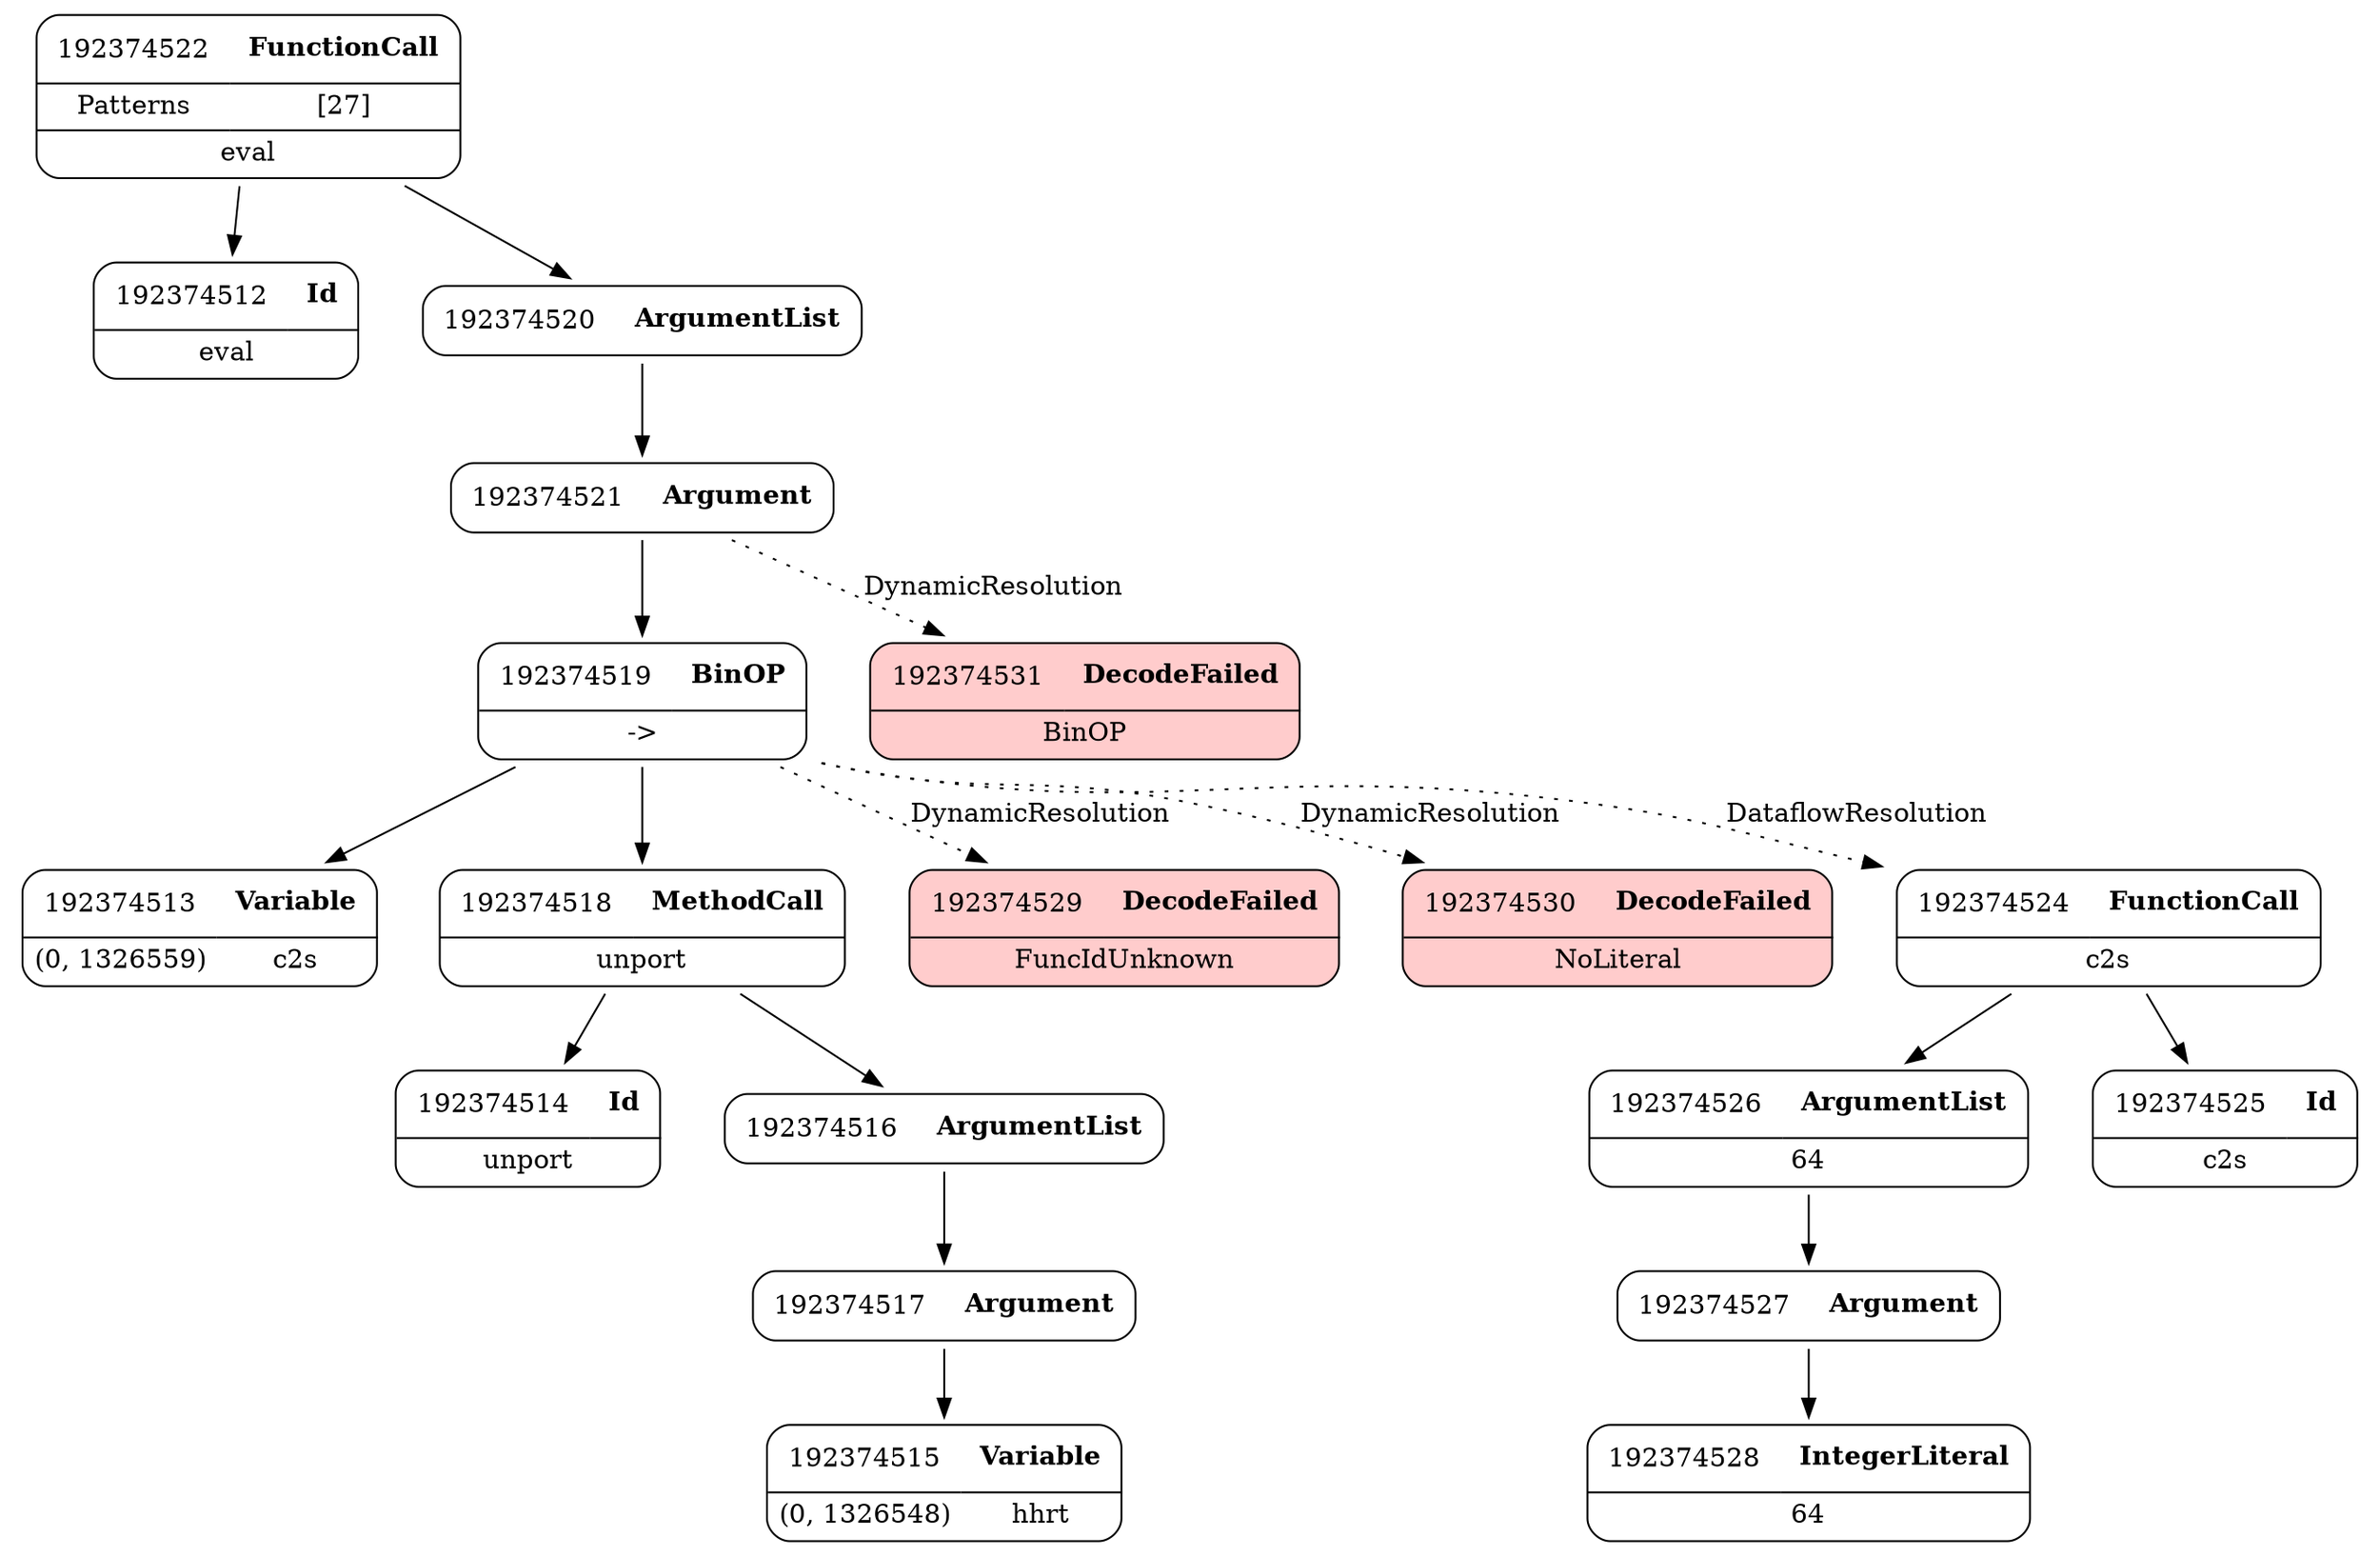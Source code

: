 digraph ast {
node [shape=none];
192374519 [label=<<TABLE border='1' cellspacing='0' cellpadding='10' style='rounded' ><TR><TD border='0'>192374519</TD><TD border='0'><B>BinOP</B></TD></TR><HR/><TR><TD border='0' cellpadding='5' colspan='2'>-&gt;</TD></TR></TABLE>>];
192374519 -> 192374513 [weight=2];
192374519 -> 192374518 [weight=2];
192374519 -> 192374529 [style=dotted,label=DynamicResolution];
192374519 -> 192374530 [style=dotted,label=DynamicResolution];
192374519 -> 192374524 [style=dotted,label=DataflowResolution];
192374518 [label=<<TABLE border='1' cellspacing='0' cellpadding='10' style='rounded' ><TR><TD border='0'>192374518</TD><TD border='0'><B>MethodCall</B></TD></TR><HR/><TR><TD border='0' cellpadding='5' colspan='2'>unport</TD></TR></TABLE>>];
192374518 -> 192374514 [weight=2];
192374518 -> 192374516 [weight=2];
192374517 [label=<<TABLE border='1' cellspacing='0' cellpadding='10' style='rounded' ><TR><TD border='0'>192374517</TD><TD border='0'><B>Argument</B></TD></TR></TABLE>>];
192374517 -> 192374515 [weight=2];
192374516 [label=<<TABLE border='1' cellspacing='0' cellpadding='10' style='rounded' ><TR><TD border='0'>192374516</TD><TD border='0'><B>ArgumentList</B></TD></TR></TABLE>>];
192374516 -> 192374517 [weight=2];
192374515 [label=<<TABLE border='1' cellspacing='0' cellpadding='10' style='rounded' ><TR><TD border='0'>192374515</TD><TD border='0'><B>Variable</B></TD></TR><HR/><TR><TD border='0' cellpadding='5'>(0, 1326548)</TD><TD border='0' cellpadding='5'>hhrt</TD></TR></TABLE>>];
192374514 [label=<<TABLE border='1' cellspacing='0' cellpadding='10' style='rounded' ><TR><TD border='0'>192374514</TD><TD border='0'><B>Id</B></TD></TR><HR/><TR><TD border='0' cellpadding='5' colspan='2'>unport</TD></TR></TABLE>>];
192374513 [label=<<TABLE border='1' cellspacing='0' cellpadding='10' style='rounded' ><TR><TD border='0'>192374513</TD><TD border='0'><B>Variable</B></TD></TR><HR/><TR><TD border='0' cellpadding='5'>(0, 1326559)</TD><TD border='0' cellpadding='5'>c2s</TD></TR></TABLE>>];
192374512 [label=<<TABLE border='1' cellspacing='0' cellpadding='10' style='rounded' ><TR><TD border='0'>192374512</TD><TD border='0'><B>Id</B></TD></TR><HR/><TR><TD border='0' cellpadding='5' colspan='2'>eval</TD></TR></TABLE>>];
192374527 [label=<<TABLE border='1' cellspacing='0' cellpadding='10' style='rounded' ><TR><TD border='0'>192374527</TD><TD border='0'><B>Argument</B></TD></TR></TABLE>>];
192374527 -> 192374528 [weight=2];
192374526 [label=<<TABLE border='1' cellspacing='0' cellpadding='10' style='rounded' ><TR><TD border='0'>192374526</TD><TD border='0'><B>ArgumentList</B></TD></TR><HR/><TR><TD border='0' cellpadding='5' colspan='2'>64</TD></TR></TABLE>>];
192374526 -> 192374527 [weight=2];
192374525 [label=<<TABLE border='1' cellspacing='0' cellpadding='10' style='rounded' ><TR><TD border='0'>192374525</TD><TD border='0'><B>Id</B></TD></TR><HR/><TR><TD border='0' cellpadding='5' colspan='2'>c2s</TD></TR></TABLE>>];
192374524 [label=<<TABLE border='1' cellspacing='0' cellpadding='10' style='rounded' ><TR><TD border='0'>192374524</TD><TD border='0'><B>FunctionCall</B></TD></TR><HR/><TR><TD border='0' cellpadding='5' colspan='2'>c2s</TD></TR></TABLE>>];
192374524 -> 192374525 [weight=2];
192374524 -> 192374526 [weight=2];
192374522 [label=<<TABLE border='1' cellspacing='0' cellpadding='10' style='rounded' ><TR><TD border='0'>192374522</TD><TD border='0'><B>FunctionCall</B></TD></TR><HR/><TR><TD border='0' cellpadding='5'>Patterns</TD><TD border='0' cellpadding='5'>[27]</TD></TR><HR/><TR><TD border='0' cellpadding='5' colspan='2'>eval</TD></TR></TABLE>>];
192374522 -> 192374512 [weight=2];
192374522 -> 192374520 [weight=2];
192374521 [label=<<TABLE border='1' cellspacing='0' cellpadding='10' style='rounded' ><TR><TD border='0'>192374521</TD><TD border='0'><B>Argument</B></TD></TR></TABLE>>];
192374521 -> 192374519 [weight=2];
192374521 -> 192374531 [style=dotted,label=DynamicResolution];
192374520 [label=<<TABLE border='1' cellspacing='0' cellpadding='10' style='rounded' ><TR><TD border='0'>192374520</TD><TD border='0'><B>ArgumentList</B></TD></TR></TABLE>>];
192374520 -> 192374521 [weight=2];
192374531 [label=<<TABLE border='1' cellspacing='0' cellpadding='10' style='rounded' bgcolor='#FFCCCC' ><TR><TD border='0'>192374531</TD><TD border='0'><B>DecodeFailed</B></TD></TR><HR/><TR><TD border='0' cellpadding='5' colspan='2'>BinOP</TD></TR></TABLE>>];
192374530 [label=<<TABLE border='1' cellspacing='0' cellpadding='10' style='rounded' bgcolor='#FFCCCC' ><TR><TD border='0'>192374530</TD><TD border='0'><B>DecodeFailed</B></TD></TR><HR/><TR><TD border='0' cellpadding='5' colspan='2'>NoLiteral</TD></TR></TABLE>>];
192374529 [label=<<TABLE border='1' cellspacing='0' cellpadding='10' style='rounded' bgcolor='#FFCCCC' ><TR><TD border='0'>192374529</TD><TD border='0'><B>DecodeFailed</B></TD></TR><HR/><TR><TD border='0' cellpadding='5' colspan='2'>FuncIdUnknown</TD></TR></TABLE>>];
192374528 [label=<<TABLE border='1' cellspacing='0' cellpadding='10' style='rounded' ><TR><TD border='0'>192374528</TD><TD border='0'><B>IntegerLiteral</B></TD></TR><HR/><TR><TD border='0' cellpadding='5' colspan='2'>64</TD></TR></TABLE>>];
}
